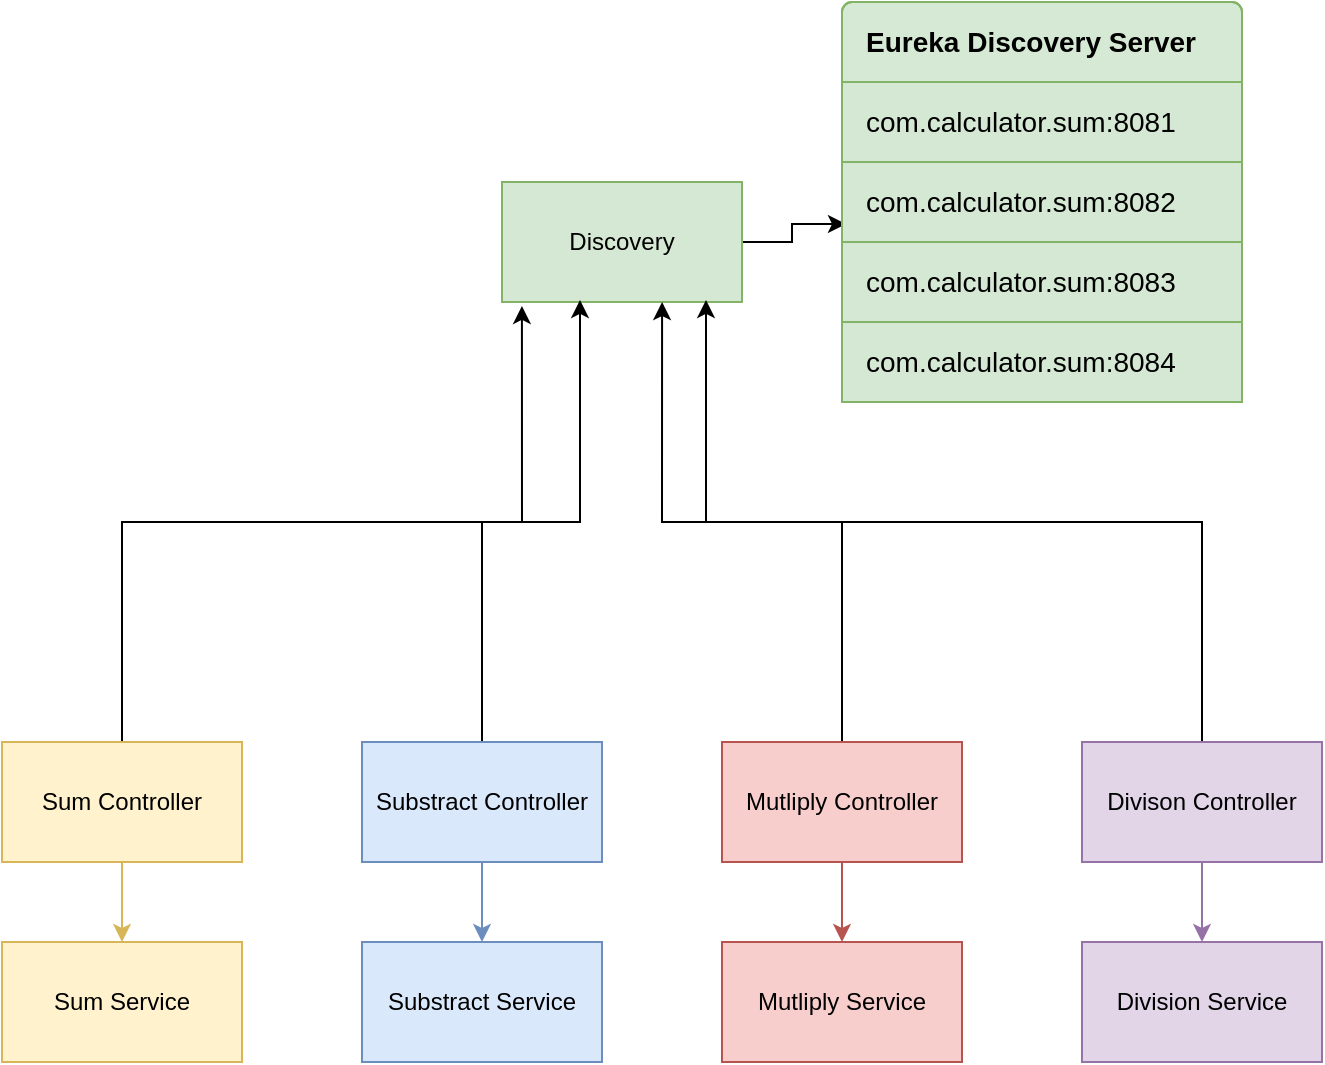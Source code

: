 <mxfile version="11.1.4" type="device"><diagram id="7qLxfjqgPuIOJkRMbOvK" name="Page-1"><mxGraphModel dx="1185" dy="687" grid="1" gridSize="10" guides="1" tooltips="1" connect="1" arrows="1" fold="1" page="1" pageScale="1" pageWidth="850" pageHeight="1100" math="0" shadow="0"><root><mxCell id="0"/><mxCell id="1" parent="0"/><mxCell id="Yf_4jeuQI4PlM_rQVhC3-1" value="Sum Service" style="rounded=0;whiteSpace=wrap;html=1;fillColor=#fff2cc;strokeColor=#d6b656;" vertex="1" parent="1"><mxGeometry x="90" y="500" width="120" height="60" as="geometry"/></mxCell><mxCell id="Yf_4jeuQI4PlM_rQVhC3-3" style="edgeStyle=orthogonalEdgeStyle;rounded=0;orthogonalLoop=1;jettySize=auto;html=1;exitX=0.5;exitY=1;exitDx=0;exitDy=0;entryX=0.5;entryY=0;entryDx=0;entryDy=0;fillColor=#fff2cc;strokeColor=#d6b656;" edge="1" parent="1" source="Yf_4jeuQI4PlM_rQVhC3-2" target="Yf_4jeuQI4PlM_rQVhC3-1"><mxGeometry relative="1" as="geometry"/></mxCell><mxCell id="Yf_4jeuQI4PlM_rQVhC3-26" style="edgeStyle=orthogonalEdgeStyle;rounded=0;orthogonalLoop=1;jettySize=auto;html=1;exitX=0.5;exitY=0;exitDx=0;exitDy=0;entryX=0.083;entryY=1.033;entryDx=0;entryDy=0;entryPerimeter=0;" edge="1" parent="1" source="Yf_4jeuQI4PlM_rQVhC3-2" target="Yf_4jeuQI4PlM_rQVhC3-4"><mxGeometry relative="1" as="geometry"/></mxCell><mxCell id="Yf_4jeuQI4PlM_rQVhC3-2" value="Sum Controller" style="rounded=0;whiteSpace=wrap;html=1;fillColor=#fff2cc;strokeColor=#d6b656;" vertex="1" parent="1"><mxGeometry x="90" y="400" width="120" height="60" as="geometry"/></mxCell><mxCell id="Yf_4jeuQI4PlM_rQVhC3-25" style="edgeStyle=orthogonalEdgeStyle;rounded=0;orthogonalLoop=1;jettySize=auto;html=1;exitX=1;exitY=0.5;exitDx=0;exitDy=0;entryX=0.01;entryY=0.775;entryDx=0;entryDy=0;entryPerimeter=0;" edge="1" parent="1" source="Yf_4jeuQI4PlM_rQVhC3-4" target="Yf_4jeuQI4PlM_rQVhC3-20"><mxGeometry relative="1" as="geometry"/></mxCell><mxCell id="Yf_4jeuQI4PlM_rQVhC3-4" value="Discovery" style="rounded=0;whiteSpace=wrap;html=1;fillColor=#d5e8d4;strokeColor=#82b366;" vertex="1" parent="1"><mxGeometry x="340" y="120" width="120" height="60" as="geometry"/></mxCell><mxCell id="Yf_4jeuQI4PlM_rQVhC3-5" value="Substract&amp;nbsp;Service" style="rounded=0;whiteSpace=wrap;html=1;fillColor=#dae8fc;strokeColor=#6c8ebf;" vertex="1" parent="1"><mxGeometry x="270" y="500" width="120" height="60" as="geometry"/></mxCell><mxCell id="Yf_4jeuQI4PlM_rQVhC3-6" style="edgeStyle=orthogonalEdgeStyle;rounded=0;orthogonalLoop=1;jettySize=auto;html=1;exitX=0.5;exitY=1;exitDx=0;exitDy=0;entryX=0.5;entryY=0;entryDx=0;entryDy=0;fillColor=#dae8fc;strokeColor=#6c8ebf;" edge="1" parent="1" source="Yf_4jeuQI4PlM_rQVhC3-7" target="Yf_4jeuQI4PlM_rQVhC3-5"><mxGeometry relative="1" as="geometry"/></mxCell><mxCell id="Yf_4jeuQI4PlM_rQVhC3-27" style="edgeStyle=orthogonalEdgeStyle;rounded=0;orthogonalLoop=1;jettySize=auto;html=1;exitX=0.5;exitY=0;exitDx=0;exitDy=0;entryX=0.325;entryY=0.983;entryDx=0;entryDy=0;entryPerimeter=0;" edge="1" parent="1" source="Yf_4jeuQI4PlM_rQVhC3-7" target="Yf_4jeuQI4PlM_rQVhC3-4"><mxGeometry relative="1" as="geometry"/></mxCell><mxCell id="Yf_4jeuQI4PlM_rQVhC3-7" value="Substract Controller" style="rounded=0;whiteSpace=wrap;html=1;fillColor=#dae8fc;strokeColor=#6c8ebf;" vertex="1" parent="1"><mxGeometry x="270" y="400" width="120" height="60" as="geometry"/></mxCell><mxCell id="Yf_4jeuQI4PlM_rQVhC3-9" value="Mutliply&amp;nbsp;Service" style="rounded=0;whiteSpace=wrap;html=1;fillColor=#f8cecc;strokeColor=#b85450;" vertex="1" parent="1"><mxGeometry x="450" y="500" width="120" height="60" as="geometry"/></mxCell><mxCell id="Yf_4jeuQI4PlM_rQVhC3-10" style="edgeStyle=orthogonalEdgeStyle;rounded=0;orthogonalLoop=1;jettySize=auto;html=1;exitX=0.5;exitY=1;exitDx=0;exitDy=0;entryX=0.5;entryY=0;entryDx=0;entryDy=0;fillColor=#f8cecc;strokeColor=#b85450;" edge="1" parent="1" source="Yf_4jeuQI4PlM_rQVhC3-11" target="Yf_4jeuQI4PlM_rQVhC3-9"><mxGeometry relative="1" as="geometry"/></mxCell><mxCell id="Yf_4jeuQI4PlM_rQVhC3-29" style="edgeStyle=orthogonalEdgeStyle;rounded=0;orthogonalLoop=1;jettySize=auto;html=1;exitX=0.5;exitY=0;exitDx=0;exitDy=0;entryX=0.667;entryY=1;entryDx=0;entryDy=0;entryPerimeter=0;" edge="1" parent="1" source="Yf_4jeuQI4PlM_rQVhC3-11" target="Yf_4jeuQI4PlM_rQVhC3-4"><mxGeometry relative="1" as="geometry"><mxPoint x="420" y="190" as="targetPoint"/></mxGeometry></mxCell><mxCell id="Yf_4jeuQI4PlM_rQVhC3-11" value="Mutliply Controller" style="rounded=0;whiteSpace=wrap;html=1;fillColor=#f8cecc;strokeColor=#b85450;" vertex="1" parent="1"><mxGeometry x="450" y="400" width="120" height="60" as="geometry"/></mxCell><mxCell id="Yf_4jeuQI4PlM_rQVhC3-12" value="Division Service" style="rounded=0;whiteSpace=wrap;html=1;fillColor=#e1d5e7;strokeColor=#9673a6;" vertex="1" parent="1"><mxGeometry x="630" y="500" width="120" height="60" as="geometry"/></mxCell><mxCell id="Yf_4jeuQI4PlM_rQVhC3-13" style="edgeStyle=orthogonalEdgeStyle;rounded=0;orthogonalLoop=1;jettySize=auto;html=1;exitX=0.5;exitY=1;exitDx=0;exitDy=0;entryX=0.5;entryY=0;entryDx=0;entryDy=0;fillColor=#e1d5e7;strokeColor=#9673a6;" edge="1" parent="1" source="Yf_4jeuQI4PlM_rQVhC3-14" target="Yf_4jeuQI4PlM_rQVhC3-12"><mxGeometry relative="1" as="geometry"/></mxCell><mxCell id="Yf_4jeuQI4PlM_rQVhC3-30" style="edgeStyle=orthogonalEdgeStyle;rounded=0;orthogonalLoop=1;jettySize=auto;html=1;exitX=0.5;exitY=0;exitDx=0;exitDy=0;entryX=0.85;entryY=0.983;entryDx=0;entryDy=0;entryPerimeter=0;" edge="1" parent="1" source="Yf_4jeuQI4PlM_rQVhC3-14" target="Yf_4jeuQI4PlM_rQVhC3-4"><mxGeometry relative="1" as="geometry"/></mxCell><mxCell id="Yf_4jeuQI4PlM_rQVhC3-14" value="Divison Controller" style="rounded=0;whiteSpace=wrap;html=1;fillColor=#e1d5e7;strokeColor=#9673a6;" vertex="1" parent="1"><mxGeometry x="630" y="400" width="120" height="60" as="geometry"/></mxCell><mxCell id="Yf_4jeuQI4PlM_rQVhC3-17" value="" style="html=1;shadow=0;dashed=0;shape=mxgraph.bootstrap.rrect;rSize=5;strokeColor=#82b366;fillColor=#d5e8d4;" vertex="1" parent="1"><mxGeometry x="510" y="30" width="200" height="200" as="geometry"/></mxCell><mxCell id="Yf_4jeuQI4PlM_rQVhC3-18" value="Eureka Discovery Server" style="html=1;shadow=0;dashed=0;shape=mxgraph.bootstrap.topButton;rSize=5;strokeColor=#82b366;fillColor=#d5e8d4;fillOpacity=3;fontSize=14;fontStyle=1;align=left;spacingLeft=10;whiteSpace=wrap;resizeWidth=1;" vertex="1" parent="Yf_4jeuQI4PlM_rQVhC3-17"><mxGeometry width="200" height="40" relative="1" as="geometry"/></mxCell><mxCell id="Yf_4jeuQI4PlM_rQVhC3-19" value="com.calculator.sum:8081" style="strokeColor=#82b366;fillColor=#d5e8d4;html=1;shadow=0;dashed=0;shape=mxgraph.bootstrap.rect;align=left;spacingLeft=10;whiteSpace=wrap;fontSize=14;whiteSpace=wrap;resizeWidth=1;" vertex="1" parent="Yf_4jeuQI4PlM_rQVhC3-17"><mxGeometry width="200" height="40" relative="1" as="geometry"><mxPoint y="40" as="offset"/></mxGeometry></mxCell><mxCell id="Yf_4jeuQI4PlM_rQVhC3-20" value="com.calculator.sum:8082" style="strokeColor=#82b366;fillColor=#d5e8d4;html=1;shadow=0;dashed=0;shape=mxgraph.bootstrap.rect;spacingLeft=10;fontSize=14;align=left;whiteSpace=wrap;resizeWidth=1;" vertex="1" parent="Yf_4jeuQI4PlM_rQVhC3-17"><mxGeometry width="200" height="40" relative="1" as="geometry"><mxPoint y="80" as="offset"/></mxGeometry></mxCell><mxCell id="Yf_4jeuQI4PlM_rQVhC3-21" value="com.calculator.sum:8083" style="strokeColor=#82b366;fillColor=#d5e8d4;html=1;shadow=0;dashed=0;shape=mxgraph.bootstrap.rect;spacingLeft=10;fontSize=14;align=left;whiteSpace=wrap;resizeWidth=1;" vertex="1" parent="Yf_4jeuQI4PlM_rQVhC3-17"><mxGeometry width="200" height="40" relative="1" as="geometry"><mxPoint y="120" as="offset"/></mxGeometry></mxCell><mxCell id="Yf_4jeuQI4PlM_rQVhC3-22" value="com.calculator.sum:8084" style="strokeColor=#82b366;fillColor=#d5e8d4;html=1;shadow=0;dashed=0;shape=mxgraph.bootstrap.rect;spacingLeft=10;fontSize=14;align=left;whiteSpace=wrap;resizeWidth=1;" vertex="1" parent="Yf_4jeuQI4PlM_rQVhC3-17"><mxGeometry width="200" height="40" relative="1" as="geometry"><mxPoint y="160" as="offset"/></mxGeometry></mxCell></root></mxGraphModel></diagram></mxfile>